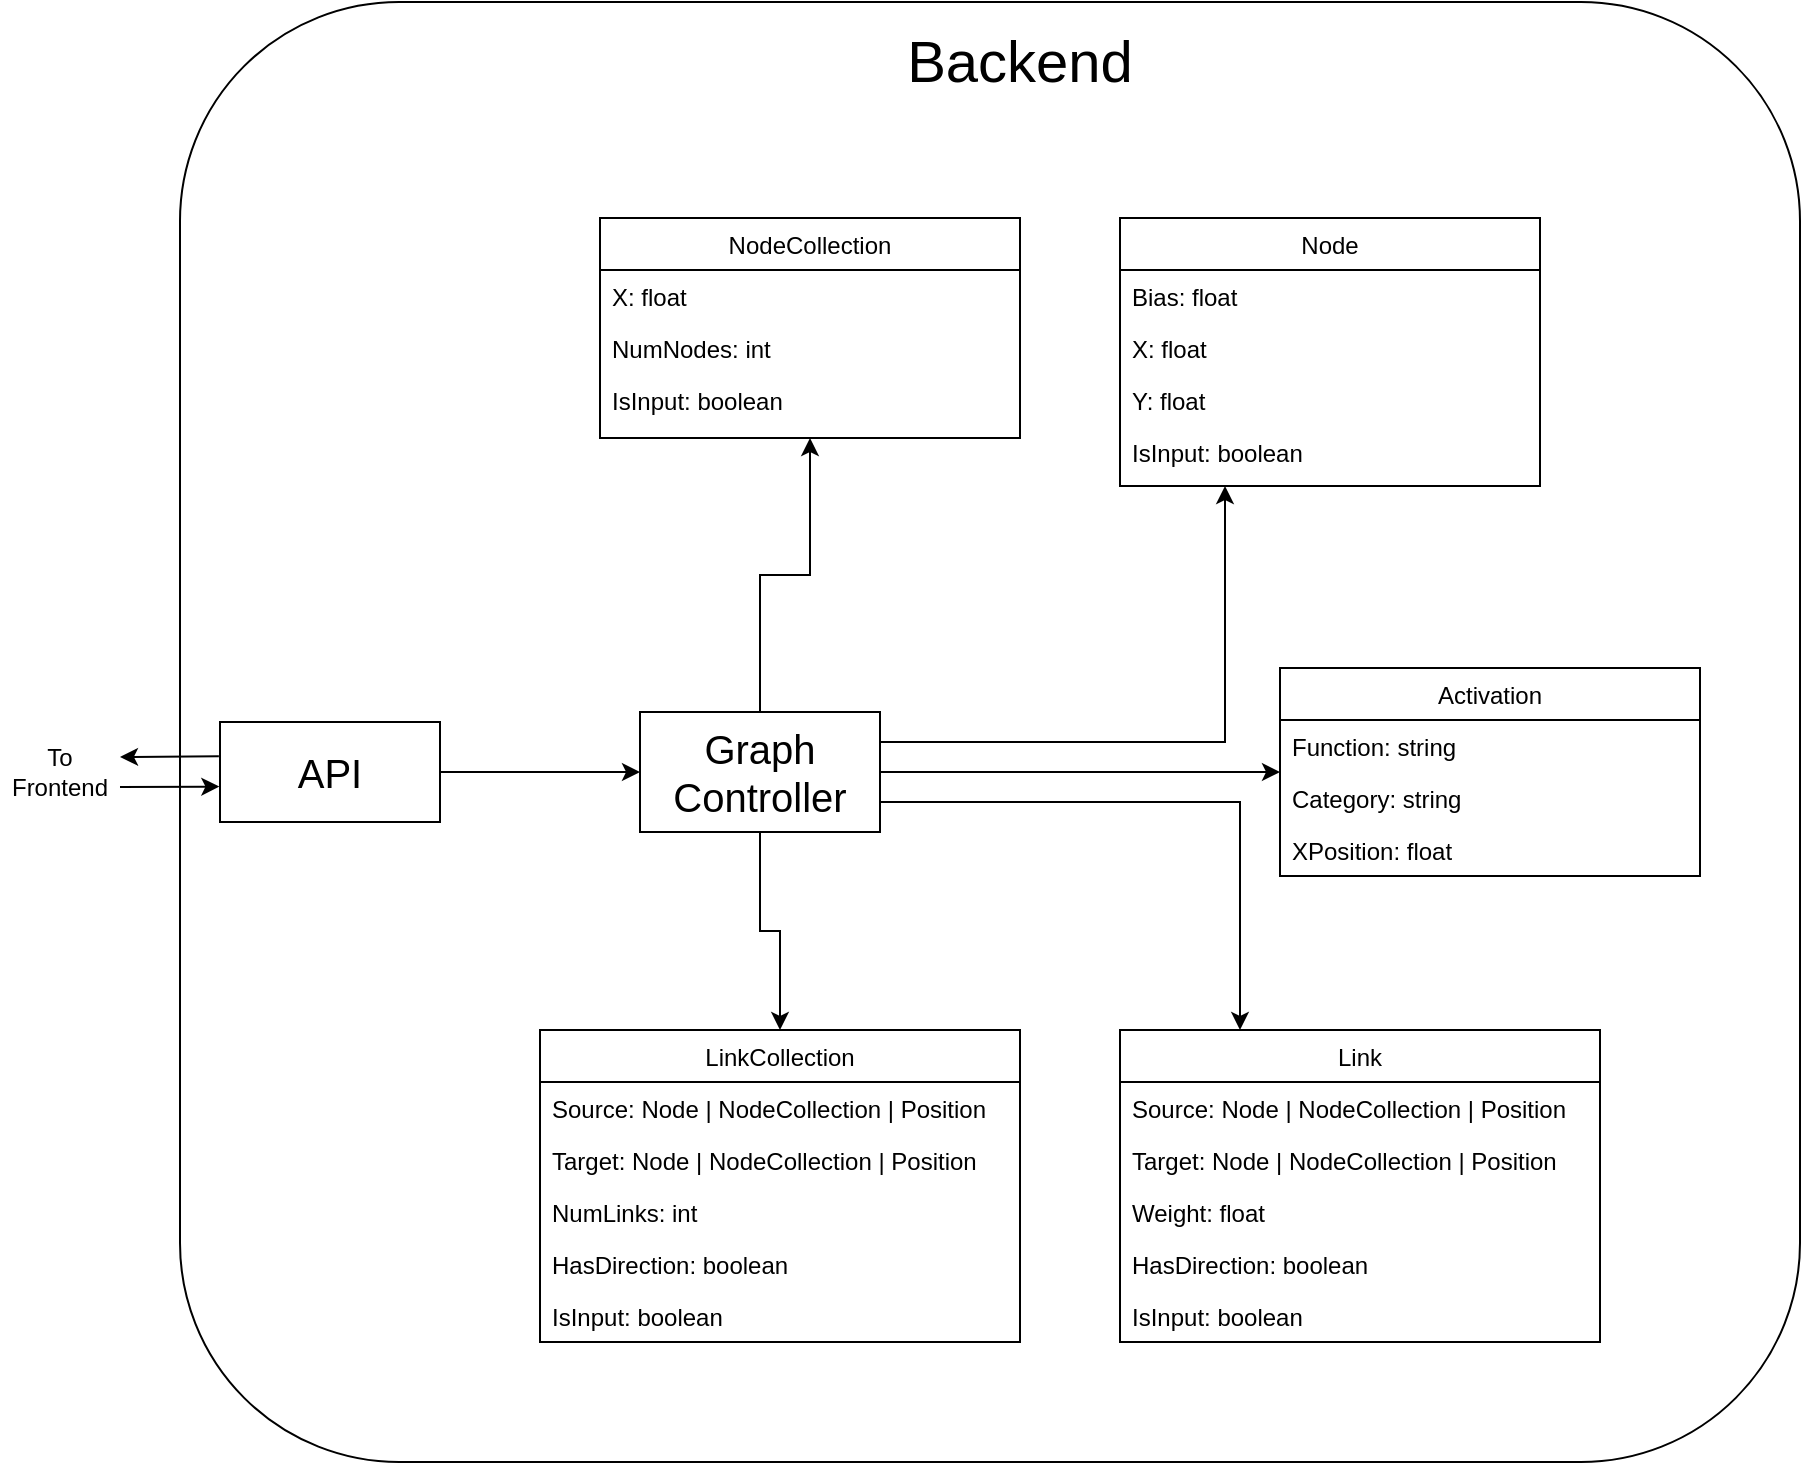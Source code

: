<mxfile version="24.2.3" type="device">
  <diagram name="Page-1" id="3xyCOoqSUaGUcmCVOFka">
    <mxGraphModel dx="265" dy="177" grid="1" gridSize="10" guides="1" tooltips="1" connect="1" arrows="1" fold="1" page="1" pageScale="1" pageWidth="850" pageHeight="1100" math="0" shadow="0">
      <root>
        <mxCell id="0" />
        <mxCell id="1" parent="0" />
        <mxCell id="afAwSLG7bqySJ-1Bhtqy-1" value="" style="rounded=1;whiteSpace=wrap;html=1;" vertex="1" parent="1">
          <mxGeometry x="930" y="90" width="810" height="730" as="geometry" />
        </mxCell>
        <mxCell id="afAwSLG7bqySJ-1Bhtqy-2" value="&lt;font style=&quot;font-size: 29px;&quot;&gt;Backend&lt;/font&gt;" style="text;html=1;strokeColor=none;fillColor=none;align=center;verticalAlign=middle;whiteSpace=wrap;rounded=0;" vertex="1" parent="1">
          <mxGeometry x="1285" y="100" width="130" height="40" as="geometry" />
        </mxCell>
        <mxCell id="afAwSLG7bqySJ-1Bhtqy-4" style="edgeStyle=orthogonalEdgeStyle;rounded=0;orthogonalLoop=1;jettySize=auto;html=1;exitX=1;exitY=0.5;exitDx=0;exitDy=0;" edge="1" parent="1" source="afAwSLG7bqySJ-1Bhtqy-5" target="afAwSLG7bqySJ-1Bhtqy-12">
          <mxGeometry relative="1" as="geometry" />
        </mxCell>
        <mxCell id="afAwSLG7bqySJ-1Bhtqy-5" value="&lt;font style=&quot;font-size: 20px;&quot;&gt;API&lt;/font&gt;" style="rounded=0;whiteSpace=wrap;html=1;" vertex="1" parent="1">
          <mxGeometry x="950" y="450" width="110" height="50" as="geometry" />
        </mxCell>
        <mxCell id="afAwSLG7bqySJ-1Bhtqy-7" style="edgeStyle=orthogonalEdgeStyle;rounded=0;orthogonalLoop=1;jettySize=auto;html=1;exitX=1;exitY=0.5;exitDx=0;exitDy=0;entryX=0;entryY=0.5;entryDx=0;entryDy=0;" edge="1" parent="1" source="afAwSLG7bqySJ-1Bhtqy-12" target="afAwSLG7bqySJ-1Bhtqy-13">
          <mxGeometry relative="1" as="geometry" />
        </mxCell>
        <mxCell id="afAwSLG7bqySJ-1Bhtqy-8" style="edgeStyle=orthogonalEdgeStyle;rounded=0;orthogonalLoop=1;jettySize=auto;html=1;exitX=0.5;exitY=1;exitDx=0;exitDy=0;entryX=0.5;entryY=0;entryDx=0;entryDy=0;" edge="1" parent="1" source="afAwSLG7bqySJ-1Bhtqy-12" target="afAwSLG7bqySJ-1Bhtqy-28">
          <mxGeometry relative="1" as="geometry" />
        </mxCell>
        <mxCell id="afAwSLG7bqySJ-1Bhtqy-9" style="edgeStyle=orthogonalEdgeStyle;rounded=0;orthogonalLoop=1;jettySize=auto;html=1;exitX=0.5;exitY=0;exitDx=0;exitDy=0;entryX=0.5;entryY=1;entryDx=0;entryDy=0;" edge="1" parent="1" source="afAwSLG7bqySJ-1Bhtqy-12" target="afAwSLG7bqySJ-1Bhtqy-34">
          <mxGeometry relative="1" as="geometry" />
        </mxCell>
        <mxCell id="afAwSLG7bqySJ-1Bhtqy-10" style="edgeStyle=orthogonalEdgeStyle;rounded=0;orthogonalLoop=1;jettySize=auto;html=1;exitX=1;exitY=0.25;exitDx=0;exitDy=0;entryX=0.25;entryY=1;entryDx=0;entryDy=0;" edge="1" parent="1" source="afAwSLG7bqySJ-1Bhtqy-12" target="afAwSLG7bqySJ-1Bhtqy-23">
          <mxGeometry relative="1" as="geometry" />
        </mxCell>
        <mxCell id="afAwSLG7bqySJ-1Bhtqy-11" style="edgeStyle=orthogonalEdgeStyle;rounded=0;orthogonalLoop=1;jettySize=auto;html=1;exitX=1;exitY=0.75;exitDx=0;exitDy=0;entryX=0.25;entryY=0;entryDx=0;entryDy=0;" edge="1" parent="1" source="afAwSLG7bqySJ-1Bhtqy-12" target="afAwSLG7bqySJ-1Bhtqy-17">
          <mxGeometry relative="1" as="geometry" />
        </mxCell>
        <mxCell id="afAwSLG7bqySJ-1Bhtqy-12" value="Graph Controller" style="rounded=0;whiteSpace=wrap;html=1;fontSize=20;" vertex="1" parent="1">
          <mxGeometry x="1160" y="445" width="120" height="60" as="geometry" />
        </mxCell>
        <mxCell id="afAwSLG7bqySJ-1Bhtqy-13" value="Activation" style="swimlane;fontStyle=0;align=center;verticalAlign=top;childLayout=stackLayout;horizontal=1;startSize=26;horizontalStack=0;resizeParent=1;resizeLast=0;collapsible=1;marginBottom=0;rounded=0;shadow=0;strokeWidth=1;" vertex="1" parent="1">
          <mxGeometry x="1480" y="423" width="210" height="104" as="geometry">
            <mxRectangle x="130" y="380" width="160" height="26" as="alternateBounds" />
          </mxGeometry>
        </mxCell>
        <mxCell id="afAwSLG7bqySJ-1Bhtqy-14" value="Function: string" style="text;align=left;verticalAlign=top;spacingLeft=4;spacingRight=4;overflow=hidden;rotatable=0;points=[[0,0.5],[1,0.5]];portConstraint=eastwest;" vertex="1" parent="afAwSLG7bqySJ-1Bhtqy-13">
          <mxGeometry y="26" width="210" height="26" as="geometry" />
        </mxCell>
        <mxCell id="afAwSLG7bqySJ-1Bhtqy-15" value="Category: string" style="text;align=left;verticalAlign=top;spacingLeft=4;spacingRight=4;overflow=hidden;rotatable=0;points=[[0,0.5],[1,0.5]];portConstraint=eastwest;rounded=0;shadow=0;html=0;" vertex="1" parent="afAwSLG7bqySJ-1Bhtqy-13">
          <mxGeometry y="52" width="210" height="26" as="geometry" />
        </mxCell>
        <mxCell id="afAwSLG7bqySJ-1Bhtqy-16" value="XPosition: float" style="text;align=left;verticalAlign=top;spacingLeft=4;spacingRight=4;overflow=hidden;rotatable=0;points=[[0,0.5],[1,0.5]];portConstraint=eastwest;rounded=0;shadow=0;html=0;" vertex="1" parent="afAwSLG7bqySJ-1Bhtqy-13">
          <mxGeometry y="78" width="210" height="26" as="geometry" />
        </mxCell>
        <mxCell id="afAwSLG7bqySJ-1Bhtqy-17" value="Link" style="swimlane;fontStyle=0;align=center;verticalAlign=top;childLayout=stackLayout;horizontal=1;startSize=26;horizontalStack=0;resizeParent=1;resizeLast=0;collapsible=1;marginBottom=0;rounded=0;shadow=0;strokeWidth=1;" vertex="1" parent="1">
          <mxGeometry x="1400" y="604" width="240" height="156" as="geometry">
            <mxRectangle x="130" y="380" width="160" height="26" as="alternateBounds" />
          </mxGeometry>
        </mxCell>
        <mxCell id="afAwSLG7bqySJ-1Bhtqy-18" value="Source: Node | NodeCollection | Position" style="text;align=left;verticalAlign=top;spacingLeft=4;spacingRight=4;overflow=hidden;rotatable=0;points=[[0,0.5],[1,0.5]];portConstraint=eastwest;" vertex="1" parent="afAwSLG7bqySJ-1Bhtqy-17">
          <mxGeometry y="26" width="240" height="26" as="geometry" />
        </mxCell>
        <mxCell id="afAwSLG7bqySJ-1Bhtqy-19" value="Target: Node | NodeCollection | Position" style="text;align=left;verticalAlign=top;spacingLeft=4;spacingRight=4;overflow=hidden;rotatable=0;points=[[0,0.5],[1,0.5]];portConstraint=eastwest;rounded=0;shadow=0;html=0;" vertex="1" parent="afAwSLG7bqySJ-1Bhtqy-17">
          <mxGeometry y="52" width="240" height="26" as="geometry" />
        </mxCell>
        <mxCell id="afAwSLG7bqySJ-1Bhtqy-20" value="Weight: float" style="text;align=left;verticalAlign=top;spacingLeft=4;spacingRight=4;overflow=hidden;rotatable=0;points=[[0,0.5],[1,0.5]];portConstraint=eastwest;rounded=0;shadow=0;html=0;" vertex="1" parent="afAwSLG7bqySJ-1Bhtqy-17">
          <mxGeometry y="78" width="240" height="26" as="geometry" />
        </mxCell>
        <mxCell id="afAwSLG7bqySJ-1Bhtqy-21" value="HasDirection: boolean" style="text;align=left;verticalAlign=top;spacingLeft=4;spacingRight=4;overflow=hidden;rotatable=0;points=[[0,0.5],[1,0.5]];portConstraint=eastwest;rounded=0;shadow=0;html=0;" vertex="1" parent="afAwSLG7bqySJ-1Bhtqy-17">
          <mxGeometry y="104" width="240" height="26" as="geometry" />
        </mxCell>
        <mxCell id="afAwSLG7bqySJ-1Bhtqy-22" value="IsInput: boolean" style="text;align=left;verticalAlign=top;spacingLeft=4;spacingRight=4;overflow=hidden;rotatable=0;points=[[0,0.5],[1,0.5]];portConstraint=eastwest;rounded=0;shadow=0;html=0;" vertex="1" parent="afAwSLG7bqySJ-1Bhtqy-17">
          <mxGeometry y="130" width="240" height="26" as="geometry" />
        </mxCell>
        <mxCell id="afAwSLG7bqySJ-1Bhtqy-23" value="Node" style="swimlane;fontStyle=0;align=center;verticalAlign=top;childLayout=stackLayout;horizontal=1;startSize=26;horizontalStack=0;resizeParent=1;resizeLast=0;collapsible=1;marginBottom=0;rounded=0;shadow=0;strokeWidth=1;" vertex="1" parent="1">
          <mxGeometry x="1400" y="198" width="210" height="134" as="geometry">
            <mxRectangle x="130" y="380" width="160" height="26" as="alternateBounds" />
          </mxGeometry>
        </mxCell>
        <mxCell id="afAwSLG7bqySJ-1Bhtqy-24" value="Bias: float" style="text;align=left;verticalAlign=top;spacingLeft=4;spacingRight=4;overflow=hidden;rotatable=0;points=[[0,0.5],[1,0.5]];portConstraint=eastwest;" vertex="1" parent="afAwSLG7bqySJ-1Bhtqy-23">
          <mxGeometry y="26" width="210" height="26" as="geometry" />
        </mxCell>
        <mxCell id="afAwSLG7bqySJ-1Bhtqy-25" value="X: float" style="text;align=left;verticalAlign=top;spacingLeft=4;spacingRight=4;overflow=hidden;rotatable=0;points=[[0,0.5],[1,0.5]];portConstraint=eastwest;rounded=0;shadow=0;html=0;" vertex="1" parent="afAwSLG7bqySJ-1Bhtqy-23">
          <mxGeometry y="52" width="210" height="26" as="geometry" />
        </mxCell>
        <mxCell id="afAwSLG7bqySJ-1Bhtqy-26" value="Y: float" style="text;align=left;verticalAlign=top;spacingLeft=4;spacingRight=4;overflow=hidden;rotatable=0;points=[[0,0.5],[1,0.5]];portConstraint=eastwest;rounded=0;shadow=0;html=0;" vertex="1" parent="afAwSLG7bqySJ-1Bhtqy-23">
          <mxGeometry y="78" width="210" height="26" as="geometry" />
        </mxCell>
        <mxCell id="afAwSLG7bqySJ-1Bhtqy-27" value="IsInput: boolean" style="text;align=left;verticalAlign=top;spacingLeft=4;spacingRight=4;overflow=hidden;rotatable=0;points=[[0,0.5],[1,0.5]];portConstraint=eastwest;rounded=0;shadow=0;html=0;" vertex="1" parent="afAwSLG7bqySJ-1Bhtqy-23">
          <mxGeometry y="104" width="210" height="26" as="geometry" />
        </mxCell>
        <mxCell id="afAwSLG7bqySJ-1Bhtqy-28" value="LinkCollection" style="swimlane;fontStyle=0;align=center;verticalAlign=top;childLayout=stackLayout;horizontal=1;startSize=26;horizontalStack=0;resizeParent=1;resizeLast=0;collapsible=1;marginBottom=0;rounded=0;shadow=0;strokeWidth=1;" vertex="1" parent="1">
          <mxGeometry x="1110" y="604" width="240" height="156" as="geometry">
            <mxRectangle x="130" y="380" width="160" height="26" as="alternateBounds" />
          </mxGeometry>
        </mxCell>
        <mxCell id="afAwSLG7bqySJ-1Bhtqy-29" value="Source: Node | NodeCollection | Position" style="text;align=left;verticalAlign=top;spacingLeft=4;spacingRight=4;overflow=hidden;rotatable=0;points=[[0,0.5],[1,0.5]];portConstraint=eastwest;" vertex="1" parent="afAwSLG7bqySJ-1Bhtqy-28">
          <mxGeometry y="26" width="240" height="26" as="geometry" />
        </mxCell>
        <mxCell id="afAwSLG7bqySJ-1Bhtqy-30" value="Target: Node | NodeCollection | Position" style="text;align=left;verticalAlign=top;spacingLeft=4;spacingRight=4;overflow=hidden;rotatable=0;points=[[0,0.5],[1,0.5]];portConstraint=eastwest;rounded=0;shadow=0;html=0;" vertex="1" parent="afAwSLG7bqySJ-1Bhtqy-28">
          <mxGeometry y="52" width="240" height="26" as="geometry" />
        </mxCell>
        <mxCell id="afAwSLG7bqySJ-1Bhtqy-31" value="NumLinks: int" style="text;align=left;verticalAlign=top;spacingLeft=4;spacingRight=4;overflow=hidden;rotatable=0;points=[[0,0.5],[1,0.5]];portConstraint=eastwest;rounded=0;shadow=0;html=0;" vertex="1" parent="afAwSLG7bqySJ-1Bhtqy-28">
          <mxGeometry y="78" width="240" height="26" as="geometry" />
        </mxCell>
        <mxCell id="afAwSLG7bqySJ-1Bhtqy-32" value="HasDirection: boolean" style="text;align=left;verticalAlign=top;spacingLeft=4;spacingRight=4;overflow=hidden;rotatable=0;points=[[0,0.5],[1,0.5]];portConstraint=eastwest;rounded=0;shadow=0;html=0;" vertex="1" parent="afAwSLG7bqySJ-1Bhtqy-28">
          <mxGeometry y="104" width="240" height="26" as="geometry" />
        </mxCell>
        <mxCell id="afAwSLG7bqySJ-1Bhtqy-33" value="IsInput: boolean" style="text;align=left;verticalAlign=top;spacingLeft=4;spacingRight=4;overflow=hidden;rotatable=0;points=[[0,0.5],[1,0.5]];portConstraint=eastwest;rounded=0;shadow=0;html=0;" vertex="1" parent="afAwSLG7bqySJ-1Bhtqy-28">
          <mxGeometry y="130" width="240" height="26" as="geometry" />
        </mxCell>
        <mxCell id="afAwSLG7bqySJ-1Bhtqy-34" value="NodeCollection" style="swimlane;fontStyle=0;align=center;verticalAlign=top;childLayout=stackLayout;horizontal=1;startSize=26;horizontalStack=0;resizeParent=1;resizeLast=0;collapsible=1;marginBottom=0;rounded=0;shadow=0;strokeWidth=1;" vertex="1" parent="1">
          <mxGeometry x="1140" y="198" width="210" height="110" as="geometry">
            <mxRectangle x="130" y="380" width="160" height="26" as="alternateBounds" />
          </mxGeometry>
        </mxCell>
        <mxCell id="afAwSLG7bqySJ-1Bhtqy-35" value="X: float" style="text;align=left;verticalAlign=top;spacingLeft=4;spacingRight=4;overflow=hidden;rotatable=0;points=[[0,0.5],[1,0.5]];portConstraint=eastwest;rounded=0;shadow=0;html=0;" vertex="1" parent="afAwSLG7bqySJ-1Bhtqy-34">
          <mxGeometry y="26" width="210" height="26" as="geometry" />
        </mxCell>
        <mxCell id="afAwSLG7bqySJ-1Bhtqy-36" value="NumNodes: int" style="text;align=left;verticalAlign=top;spacingLeft=4;spacingRight=4;overflow=hidden;rotatable=0;points=[[0,0.5],[1,0.5]];portConstraint=eastwest;rounded=0;shadow=0;html=0;" vertex="1" parent="afAwSLG7bqySJ-1Bhtqy-34">
          <mxGeometry y="52" width="210" height="26" as="geometry" />
        </mxCell>
        <mxCell id="afAwSLG7bqySJ-1Bhtqy-37" value="IsInput: boolean" style="text;align=left;verticalAlign=top;spacingLeft=4;spacingRight=4;overflow=hidden;rotatable=0;points=[[0,0.5],[1,0.5]];portConstraint=eastwest;rounded=0;shadow=0;html=0;" vertex="1" parent="afAwSLG7bqySJ-1Bhtqy-34">
          <mxGeometry y="78" width="210" height="26" as="geometry" />
        </mxCell>
        <mxCell id="afAwSLG7bqySJ-1Bhtqy-38" value="To Frontend" style="text;html=1;align=center;verticalAlign=middle;whiteSpace=wrap;rounded=0;" vertex="1" parent="1">
          <mxGeometry x="840" y="460" width="60" height="30" as="geometry" />
        </mxCell>
        <mxCell id="afAwSLG7bqySJ-1Bhtqy-39" value="" style="endArrow=classic;html=1;rounded=0;entryX=1;entryY=0.25;entryDx=0;entryDy=0;exitX=-0.005;exitY=0.343;exitDx=0;exitDy=0;exitPerimeter=0;" edge="1" parent="1" source="afAwSLG7bqySJ-1Bhtqy-5" target="afAwSLG7bqySJ-1Bhtqy-38">
          <mxGeometry width="50" height="50" relative="1" as="geometry">
            <mxPoint x="910" y="530" as="sourcePoint" />
            <mxPoint x="960" y="480" as="targetPoint" />
          </mxGeometry>
        </mxCell>
        <mxCell id="afAwSLG7bqySJ-1Bhtqy-40" value="" style="endArrow=classic;html=1;rounded=0;entryX=-0.003;entryY=0.646;entryDx=0;entryDy=0;exitX=1;exitY=0.75;exitDx=0;exitDy=0;entryPerimeter=0;" edge="1" parent="1" source="afAwSLG7bqySJ-1Bhtqy-38" target="afAwSLG7bqySJ-1Bhtqy-5">
          <mxGeometry width="50" height="50" relative="1" as="geometry">
            <mxPoint x="959" y="477" as="sourcePoint" />
            <mxPoint x="910" y="478" as="targetPoint" />
          </mxGeometry>
        </mxCell>
      </root>
    </mxGraphModel>
  </diagram>
</mxfile>
